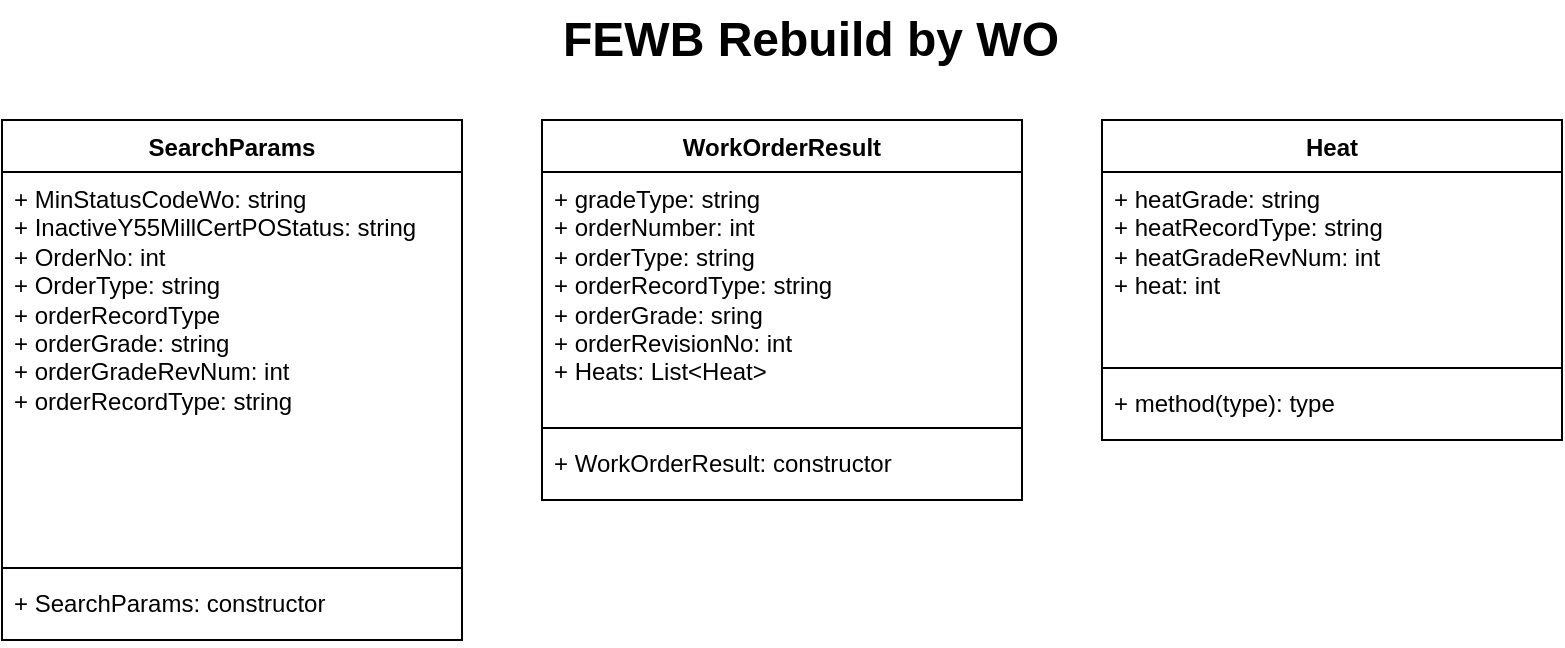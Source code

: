 <mxfile version="21.6.5" type="github">
  <diagram id="C5RBs43oDa-KdzZeNtuy" name="Page-1">
    <mxGraphModel dx="1434" dy="796" grid="1" gridSize="10" guides="1" tooltips="1" connect="1" arrows="1" fold="1" page="1" pageScale="1" pageWidth="827" pageHeight="1169" math="0" shadow="0">
      <root>
        <mxCell id="WIyWlLk6GJQsqaUBKTNV-0" />
        <mxCell id="WIyWlLk6GJQsqaUBKTNV-1" parent="WIyWlLk6GJQsqaUBKTNV-0" />
        <mxCell id="89uMXsv4ONSeUEbtRjta-0" value="SearchParams" style="swimlane;fontStyle=1;align=center;verticalAlign=top;childLayout=stackLayout;horizontal=1;startSize=26;horizontalStack=0;resizeParent=1;resizeParentMax=0;resizeLast=0;collapsible=1;marginBottom=0;whiteSpace=wrap;html=1;" vertex="1" parent="WIyWlLk6GJQsqaUBKTNV-1">
          <mxGeometry x="10" y="80" width="230" height="260" as="geometry" />
        </mxCell>
        <mxCell id="89uMXsv4ONSeUEbtRjta-1" value="+ MinStatusCodeWo: string&lt;br&gt;+ InactiveY55MillCertPOStatus: string&lt;br&gt;+ OrderNo: int&lt;br&gt;+ OrderType: string&lt;br&gt;+ orderRecordType&lt;br&gt;+ orderGrade: string&lt;br&gt;+ orderGradeRevNum: int&lt;br&gt;+ orderRecordType: string" style="text;strokeColor=none;fillColor=none;align=left;verticalAlign=top;spacingLeft=4;spacingRight=4;overflow=hidden;rotatable=0;points=[[0,0.5],[1,0.5]];portConstraint=eastwest;whiteSpace=wrap;html=1;" vertex="1" parent="89uMXsv4ONSeUEbtRjta-0">
          <mxGeometry y="26" width="230" height="194" as="geometry" />
        </mxCell>
        <mxCell id="89uMXsv4ONSeUEbtRjta-2" value="" style="line;strokeWidth=1;fillColor=none;align=left;verticalAlign=middle;spacingTop=-1;spacingLeft=3;spacingRight=3;rotatable=0;labelPosition=right;points=[];portConstraint=eastwest;strokeColor=inherit;" vertex="1" parent="89uMXsv4ONSeUEbtRjta-0">
          <mxGeometry y="220" width="230" height="8" as="geometry" />
        </mxCell>
        <mxCell id="89uMXsv4ONSeUEbtRjta-3" value="+&amp;nbsp;SearchParams: constructor" style="text;strokeColor=none;fillColor=none;align=left;verticalAlign=top;spacingLeft=4;spacingRight=4;overflow=hidden;rotatable=0;points=[[0,0.5],[1,0.5]];portConstraint=eastwest;whiteSpace=wrap;html=1;" vertex="1" parent="89uMXsv4ONSeUEbtRjta-0">
          <mxGeometry y="228" width="230" height="32" as="geometry" />
        </mxCell>
        <mxCell id="89uMXsv4ONSeUEbtRjta-4" value="FEWB Rebuild by WO" style="text;strokeColor=none;fillColor=none;html=1;fontSize=24;fontStyle=1;verticalAlign=middle;align=center;" vertex="1" parent="WIyWlLk6GJQsqaUBKTNV-1">
          <mxGeometry x="364" y="20" width="100" height="40" as="geometry" />
        </mxCell>
        <mxCell id="89uMXsv4ONSeUEbtRjta-5" value="WorkOrderResult" style="swimlane;fontStyle=1;align=center;verticalAlign=top;childLayout=stackLayout;horizontal=1;startSize=26;horizontalStack=0;resizeParent=1;resizeParentMax=0;resizeLast=0;collapsible=1;marginBottom=0;whiteSpace=wrap;html=1;" vertex="1" parent="WIyWlLk6GJQsqaUBKTNV-1">
          <mxGeometry x="280" y="80" width="240" height="190" as="geometry" />
        </mxCell>
        <mxCell id="89uMXsv4ONSeUEbtRjta-6" value="+ gradeType: string&lt;br&gt;+ orderNumber: int&lt;br&gt;+ orderType: string&lt;br&gt;+ orderRecordType: string&lt;br&gt;+ orderGrade: sring&lt;br&gt;+ orderRevisionNo: int&lt;br&gt;+ Heats: List&amp;lt;Heat&amp;gt;" style="text;strokeColor=none;fillColor=none;align=left;verticalAlign=top;spacingLeft=4;spacingRight=4;overflow=hidden;rotatable=0;points=[[0,0.5],[1,0.5]];portConstraint=eastwest;whiteSpace=wrap;html=1;" vertex="1" parent="89uMXsv4ONSeUEbtRjta-5">
          <mxGeometry y="26" width="240" height="124" as="geometry" />
        </mxCell>
        <mxCell id="89uMXsv4ONSeUEbtRjta-7" value="" style="line;strokeWidth=1;fillColor=none;align=left;verticalAlign=middle;spacingTop=-1;spacingLeft=3;spacingRight=3;rotatable=0;labelPosition=right;points=[];portConstraint=eastwest;strokeColor=inherit;" vertex="1" parent="89uMXsv4ONSeUEbtRjta-5">
          <mxGeometry y="150" width="240" height="8" as="geometry" />
        </mxCell>
        <mxCell id="89uMXsv4ONSeUEbtRjta-8" value="+ WorkOrderResult: constructor" style="text;strokeColor=none;fillColor=none;align=left;verticalAlign=top;spacingLeft=4;spacingRight=4;overflow=hidden;rotatable=0;points=[[0,0.5],[1,0.5]];portConstraint=eastwest;whiteSpace=wrap;html=1;" vertex="1" parent="89uMXsv4ONSeUEbtRjta-5">
          <mxGeometry y="158" width="240" height="32" as="geometry" />
        </mxCell>
        <mxCell id="89uMXsv4ONSeUEbtRjta-9" value="Heat" style="swimlane;fontStyle=1;align=center;verticalAlign=top;childLayout=stackLayout;horizontal=1;startSize=26;horizontalStack=0;resizeParent=1;resizeParentMax=0;resizeLast=0;collapsible=1;marginBottom=0;whiteSpace=wrap;html=1;" vertex="1" parent="WIyWlLk6GJQsqaUBKTNV-1">
          <mxGeometry x="560" y="80" width="230" height="160" as="geometry" />
        </mxCell>
        <mxCell id="89uMXsv4ONSeUEbtRjta-10" value="+ heatGrade: string&lt;br style=&quot;border-color: var(--border-color);&quot;&gt;+ heatRecordType: string&lt;br style=&quot;border-color: var(--border-color);&quot;&gt;+ heatGradeRevNum: int&lt;br style=&quot;border-color: var(--border-color);&quot;&gt;+ heat: int" style="text;strokeColor=none;fillColor=none;align=left;verticalAlign=top;spacingLeft=4;spacingRight=4;overflow=hidden;rotatable=0;points=[[0,0.5],[1,0.5]];portConstraint=eastwest;whiteSpace=wrap;html=1;" vertex="1" parent="89uMXsv4ONSeUEbtRjta-9">
          <mxGeometry y="26" width="230" height="94" as="geometry" />
        </mxCell>
        <mxCell id="89uMXsv4ONSeUEbtRjta-11" value="" style="line;strokeWidth=1;fillColor=none;align=left;verticalAlign=middle;spacingTop=-1;spacingLeft=3;spacingRight=3;rotatable=0;labelPosition=right;points=[];portConstraint=eastwest;strokeColor=inherit;" vertex="1" parent="89uMXsv4ONSeUEbtRjta-9">
          <mxGeometry y="120" width="230" height="8" as="geometry" />
        </mxCell>
        <mxCell id="89uMXsv4ONSeUEbtRjta-12" value="+ method(type): type" style="text;strokeColor=none;fillColor=none;align=left;verticalAlign=top;spacingLeft=4;spacingRight=4;overflow=hidden;rotatable=0;points=[[0,0.5],[1,0.5]];portConstraint=eastwest;whiteSpace=wrap;html=1;" vertex="1" parent="89uMXsv4ONSeUEbtRjta-9">
          <mxGeometry y="128" width="230" height="32" as="geometry" />
        </mxCell>
      </root>
    </mxGraphModel>
  </diagram>
</mxfile>
